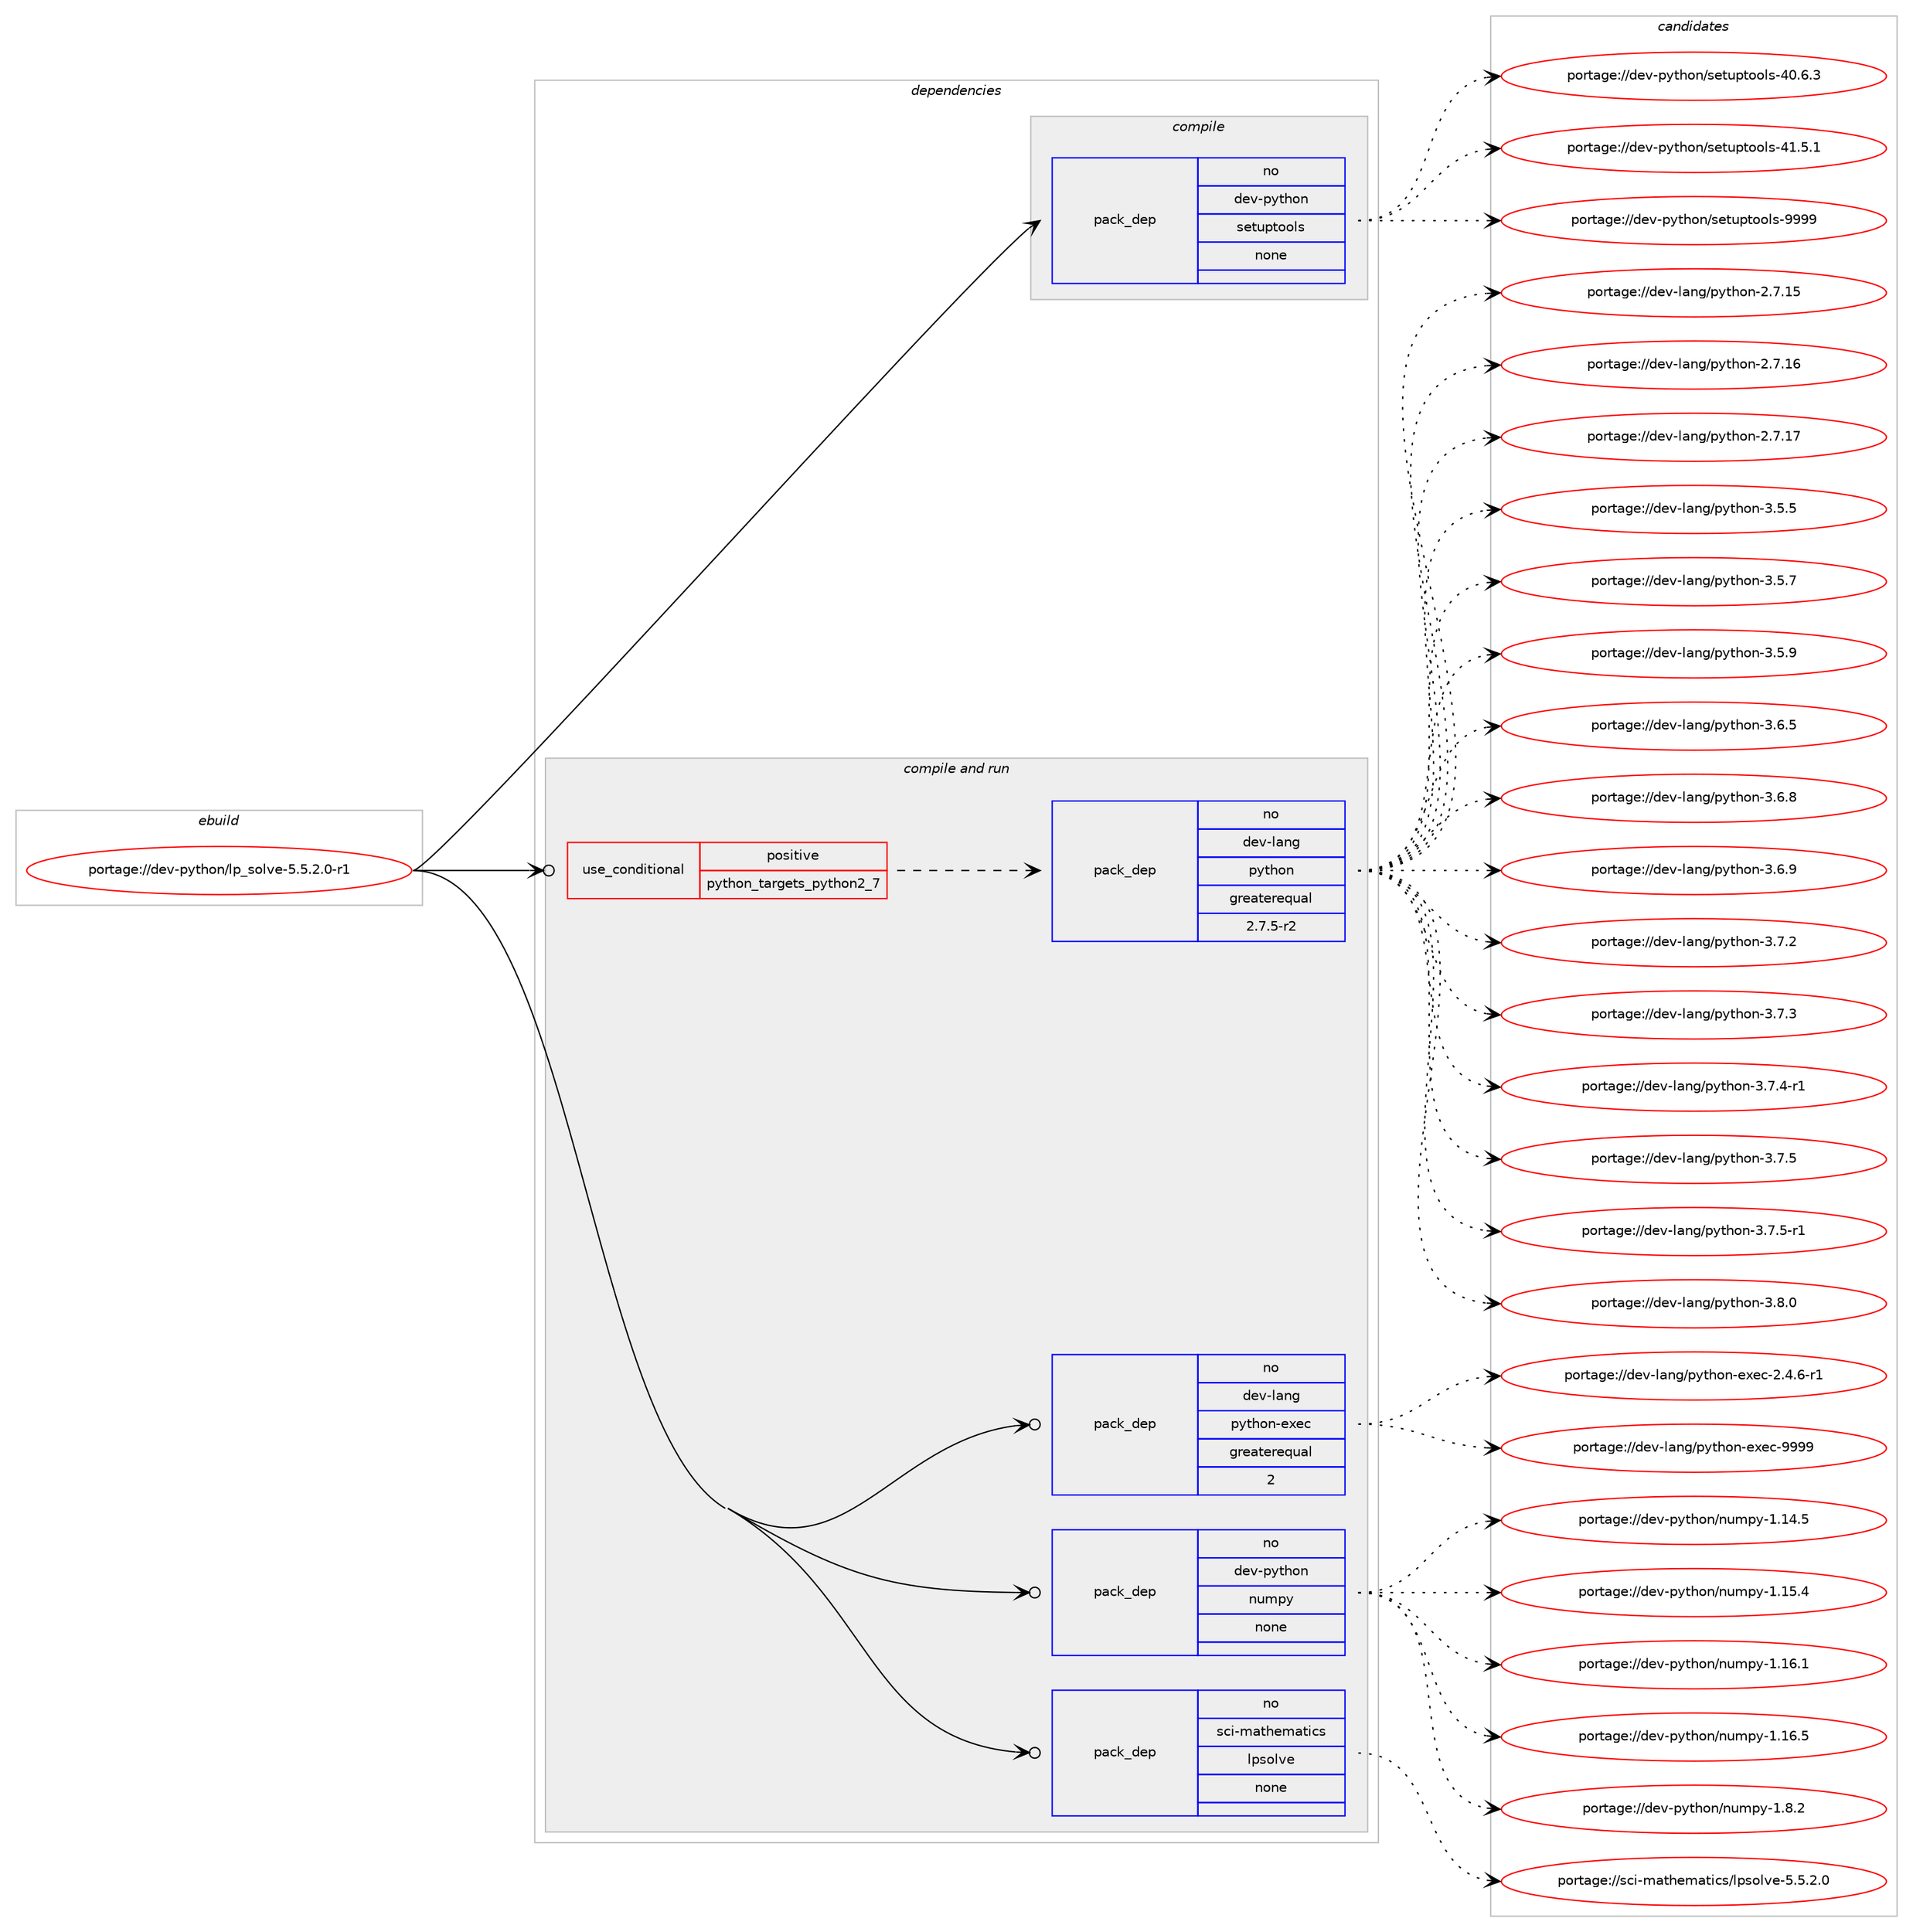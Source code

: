 digraph prolog {

# *************
# Graph options
# *************

newrank=true;
concentrate=true;
compound=true;
graph [rankdir=LR,fontname=Helvetica,fontsize=10,ranksep=1.5];#, ranksep=2.5, nodesep=0.2];
edge  [arrowhead=vee];
node  [fontname=Helvetica,fontsize=10];

# **********
# The ebuild
# **********

subgraph cluster_leftcol {
color=gray;
label=<<i>ebuild</i>>;
id [label="portage://dev-python/lp_solve-5.5.2.0-r1", color=red, width=4, href="../dev-python/lp_solve-5.5.2.0-r1.svg"];
}

# ****************
# The dependencies
# ****************

subgraph cluster_midcol {
color=gray;
label=<<i>dependencies</i>>;
subgraph cluster_compile {
fillcolor="#eeeeee";
style=filled;
label=<<i>compile</i>>;
subgraph pack113614 {
dependency148355 [label=<<TABLE BORDER="0" CELLBORDER="1" CELLSPACING="0" CELLPADDING="4" WIDTH="220"><TR><TD ROWSPAN="6" CELLPADDING="30">pack_dep</TD></TR><TR><TD WIDTH="110">no</TD></TR><TR><TD>dev-python</TD></TR><TR><TD>setuptools</TD></TR><TR><TD>none</TD></TR><TR><TD></TD></TR></TABLE>>, shape=none, color=blue];
}
id:e -> dependency148355:w [weight=20,style="solid",arrowhead="vee"];
}
subgraph cluster_compileandrun {
fillcolor="#eeeeee";
style=filled;
label=<<i>compile and run</i>>;
subgraph cond31414 {
dependency148356 [label=<<TABLE BORDER="0" CELLBORDER="1" CELLSPACING="0" CELLPADDING="4"><TR><TD ROWSPAN="3" CELLPADDING="10">use_conditional</TD></TR><TR><TD>positive</TD></TR><TR><TD>python_targets_python2_7</TD></TR></TABLE>>, shape=none, color=red];
subgraph pack113615 {
dependency148357 [label=<<TABLE BORDER="0" CELLBORDER="1" CELLSPACING="0" CELLPADDING="4" WIDTH="220"><TR><TD ROWSPAN="6" CELLPADDING="30">pack_dep</TD></TR><TR><TD WIDTH="110">no</TD></TR><TR><TD>dev-lang</TD></TR><TR><TD>python</TD></TR><TR><TD>greaterequal</TD></TR><TR><TD>2.7.5-r2</TD></TR></TABLE>>, shape=none, color=blue];
}
dependency148356:e -> dependency148357:w [weight=20,style="dashed",arrowhead="vee"];
}
id:e -> dependency148356:w [weight=20,style="solid",arrowhead="odotvee"];
subgraph pack113616 {
dependency148358 [label=<<TABLE BORDER="0" CELLBORDER="1" CELLSPACING="0" CELLPADDING="4" WIDTH="220"><TR><TD ROWSPAN="6" CELLPADDING="30">pack_dep</TD></TR><TR><TD WIDTH="110">no</TD></TR><TR><TD>dev-lang</TD></TR><TR><TD>python-exec</TD></TR><TR><TD>greaterequal</TD></TR><TR><TD>2</TD></TR></TABLE>>, shape=none, color=blue];
}
id:e -> dependency148358:w [weight=20,style="solid",arrowhead="odotvee"];
subgraph pack113617 {
dependency148359 [label=<<TABLE BORDER="0" CELLBORDER="1" CELLSPACING="0" CELLPADDING="4" WIDTH="220"><TR><TD ROWSPAN="6" CELLPADDING="30">pack_dep</TD></TR><TR><TD WIDTH="110">no</TD></TR><TR><TD>dev-python</TD></TR><TR><TD>numpy</TD></TR><TR><TD>none</TD></TR><TR><TD></TD></TR></TABLE>>, shape=none, color=blue];
}
id:e -> dependency148359:w [weight=20,style="solid",arrowhead="odotvee"];
subgraph pack113618 {
dependency148360 [label=<<TABLE BORDER="0" CELLBORDER="1" CELLSPACING="0" CELLPADDING="4" WIDTH="220"><TR><TD ROWSPAN="6" CELLPADDING="30">pack_dep</TD></TR><TR><TD WIDTH="110">no</TD></TR><TR><TD>sci-mathematics</TD></TR><TR><TD>lpsolve</TD></TR><TR><TD>none</TD></TR><TR><TD></TD></TR></TABLE>>, shape=none, color=blue];
}
id:e -> dependency148360:w [weight=20,style="solid",arrowhead="odotvee"];
}
subgraph cluster_run {
fillcolor="#eeeeee";
style=filled;
label=<<i>run</i>>;
}
}

# **************
# The candidates
# **************

subgraph cluster_choices {
rank=same;
color=gray;
label=<<i>candidates</i>>;

subgraph choice113614 {
color=black;
nodesep=1;
choiceportage100101118451121211161041111104711510111611711211611111110811545524846544651 [label="portage://dev-python/setuptools-40.6.3", color=red, width=4,href="../dev-python/setuptools-40.6.3.svg"];
choiceportage100101118451121211161041111104711510111611711211611111110811545524946534649 [label="portage://dev-python/setuptools-41.5.1", color=red, width=4,href="../dev-python/setuptools-41.5.1.svg"];
choiceportage10010111845112121116104111110471151011161171121161111111081154557575757 [label="portage://dev-python/setuptools-9999", color=red, width=4,href="../dev-python/setuptools-9999.svg"];
dependency148355:e -> choiceportage100101118451121211161041111104711510111611711211611111110811545524846544651:w [style=dotted,weight="100"];
dependency148355:e -> choiceportage100101118451121211161041111104711510111611711211611111110811545524946534649:w [style=dotted,weight="100"];
dependency148355:e -> choiceportage10010111845112121116104111110471151011161171121161111111081154557575757:w [style=dotted,weight="100"];
}
subgraph choice113615 {
color=black;
nodesep=1;
choiceportage10010111845108971101034711212111610411111045504655464953 [label="portage://dev-lang/python-2.7.15", color=red, width=4,href="../dev-lang/python-2.7.15.svg"];
choiceportage10010111845108971101034711212111610411111045504655464954 [label="portage://dev-lang/python-2.7.16", color=red, width=4,href="../dev-lang/python-2.7.16.svg"];
choiceportage10010111845108971101034711212111610411111045504655464955 [label="portage://dev-lang/python-2.7.17", color=red, width=4,href="../dev-lang/python-2.7.17.svg"];
choiceportage100101118451089711010347112121116104111110455146534653 [label="portage://dev-lang/python-3.5.5", color=red, width=4,href="../dev-lang/python-3.5.5.svg"];
choiceportage100101118451089711010347112121116104111110455146534655 [label="portage://dev-lang/python-3.5.7", color=red, width=4,href="../dev-lang/python-3.5.7.svg"];
choiceportage100101118451089711010347112121116104111110455146534657 [label="portage://dev-lang/python-3.5.9", color=red, width=4,href="../dev-lang/python-3.5.9.svg"];
choiceportage100101118451089711010347112121116104111110455146544653 [label="portage://dev-lang/python-3.6.5", color=red, width=4,href="../dev-lang/python-3.6.5.svg"];
choiceportage100101118451089711010347112121116104111110455146544656 [label="portage://dev-lang/python-3.6.8", color=red, width=4,href="../dev-lang/python-3.6.8.svg"];
choiceportage100101118451089711010347112121116104111110455146544657 [label="portage://dev-lang/python-3.6.9", color=red, width=4,href="../dev-lang/python-3.6.9.svg"];
choiceportage100101118451089711010347112121116104111110455146554650 [label="portage://dev-lang/python-3.7.2", color=red, width=4,href="../dev-lang/python-3.7.2.svg"];
choiceportage100101118451089711010347112121116104111110455146554651 [label="portage://dev-lang/python-3.7.3", color=red, width=4,href="../dev-lang/python-3.7.3.svg"];
choiceportage1001011184510897110103471121211161041111104551465546524511449 [label="portage://dev-lang/python-3.7.4-r1", color=red, width=4,href="../dev-lang/python-3.7.4-r1.svg"];
choiceportage100101118451089711010347112121116104111110455146554653 [label="portage://dev-lang/python-3.7.5", color=red, width=4,href="../dev-lang/python-3.7.5.svg"];
choiceportage1001011184510897110103471121211161041111104551465546534511449 [label="portage://dev-lang/python-3.7.5-r1", color=red, width=4,href="../dev-lang/python-3.7.5-r1.svg"];
choiceportage100101118451089711010347112121116104111110455146564648 [label="portage://dev-lang/python-3.8.0", color=red, width=4,href="../dev-lang/python-3.8.0.svg"];
dependency148357:e -> choiceportage10010111845108971101034711212111610411111045504655464953:w [style=dotted,weight="100"];
dependency148357:e -> choiceportage10010111845108971101034711212111610411111045504655464954:w [style=dotted,weight="100"];
dependency148357:e -> choiceportage10010111845108971101034711212111610411111045504655464955:w [style=dotted,weight="100"];
dependency148357:e -> choiceportage100101118451089711010347112121116104111110455146534653:w [style=dotted,weight="100"];
dependency148357:e -> choiceportage100101118451089711010347112121116104111110455146534655:w [style=dotted,weight="100"];
dependency148357:e -> choiceportage100101118451089711010347112121116104111110455146534657:w [style=dotted,weight="100"];
dependency148357:e -> choiceportage100101118451089711010347112121116104111110455146544653:w [style=dotted,weight="100"];
dependency148357:e -> choiceportage100101118451089711010347112121116104111110455146544656:w [style=dotted,weight="100"];
dependency148357:e -> choiceportage100101118451089711010347112121116104111110455146544657:w [style=dotted,weight="100"];
dependency148357:e -> choiceportage100101118451089711010347112121116104111110455146554650:w [style=dotted,weight="100"];
dependency148357:e -> choiceportage100101118451089711010347112121116104111110455146554651:w [style=dotted,weight="100"];
dependency148357:e -> choiceportage1001011184510897110103471121211161041111104551465546524511449:w [style=dotted,weight="100"];
dependency148357:e -> choiceportage100101118451089711010347112121116104111110455146554653:w [style=dotted,weight="100"];
dependency148357:e -> choiceportage1001011184510897110103471121211161041111104551465546534511449:w [style=dotted,weight="100"];
dependency148357:e -> choiceportage100101118451089711010347112121116104111110455146564648:w [style=dotted,weight="100"];
}
subgraph choice113616 {
color=black;
nodesep=1;
choiceportage10010111845108971101034711212111610411111045101120101994550465246544511449 [label="portage://dev-lang/python-exec-2.4.6-r1", color=red, width=4,href="../dev-lang/python-exec-2.4.6-r1.svg"];
choiceportage10010111845108971101034711212111610411111045101120101994557575757 [label="portage://dev-lang/python-exec-9999", color=red, width=4,href="../dev-lang/python-exec-9999.svg"];
dependency148358:e -> choiceportage10010111845108971101034711212111610411111045101120101994550465246544511449:w [style=dotted,weight="100"];
dependency148358:e -> choiceportage10010111845108971101034711212111610411111045101120101994557575757:w [style=dotted,weight="100"];
}
subgraph choice113617 {
color=black;
nodesep=1;
choiceportage100101118451121211161041111104711011710911212145494649524653 [label="portage://dev-python/numpy-1.14.5", color=red, width=4,href="../dev-python/numpy-1.14.5.svg"];
choiceportage100101118451121211161041111104711011710911212145494649534652 [label="portage://dev-python/numpy-1.15.4", color=red, width=4,href="../dev-python/numpy-1.15.4.svg"];
choiceportage100101118451121211161041111104711011710911212145494649544649 [label="portage://dev-python/numpy-1.16.1", color=red, width=4,href="../dev-python/numpy-1.16.1.svg"];
choiceportage100101118451121211161041111104711011710911212145494649544653 [label="portage://dev-python/numpy-1.16.5", color=red, width=4,href="../dev-python/numpy-1.16.5.svg"];
choiceportage1001011184511212111610411111047110117109112121454946564650 [label="portage://dev-python/numpy-1.8.2", color=red, width=4,href="../dev-python/numpy-1.8.2.svg"];
dependency148359:e -> choiceportage100101118451121211161041111104711011710911212145494649524653:w [style=dotted,weight="100"];
dependency148359:e -> choiceportage100101118451121211161041111104711011710911212145494649534652:w [style=dotted,weight="100"];
dependency148359:e -> choiceportage100101118451121211161041111104711011710911212145494649544649:w [style=dotted,weight="100"];
dependency148359:e -> choiceportage100101118451121211161041111104711011710911212145494649544653:w [style=dotted,weight="100"];
dependency148359:e -> choiceportage1001011184511212111610411111047110117109112121454946564650:w [style=dotted,weight="100"];
}
subgraph choice113618 {
color=black;
nodesep=1;
choiceportage1159910545109971161041011099711610599115471081121151111081181014553465346504648 [label="portage://sci-mathematics/lpsolve-5.5.2.0", color=red, width=4,href="../sci-mathematics/lpsolve-5.5.2.0.svg"];
dependency148360:e -> choiceportage1159910545109971161041011099711610599115471081121151111081181014553465346504648:w [style=dotted,weight="100"];
}
}

}

